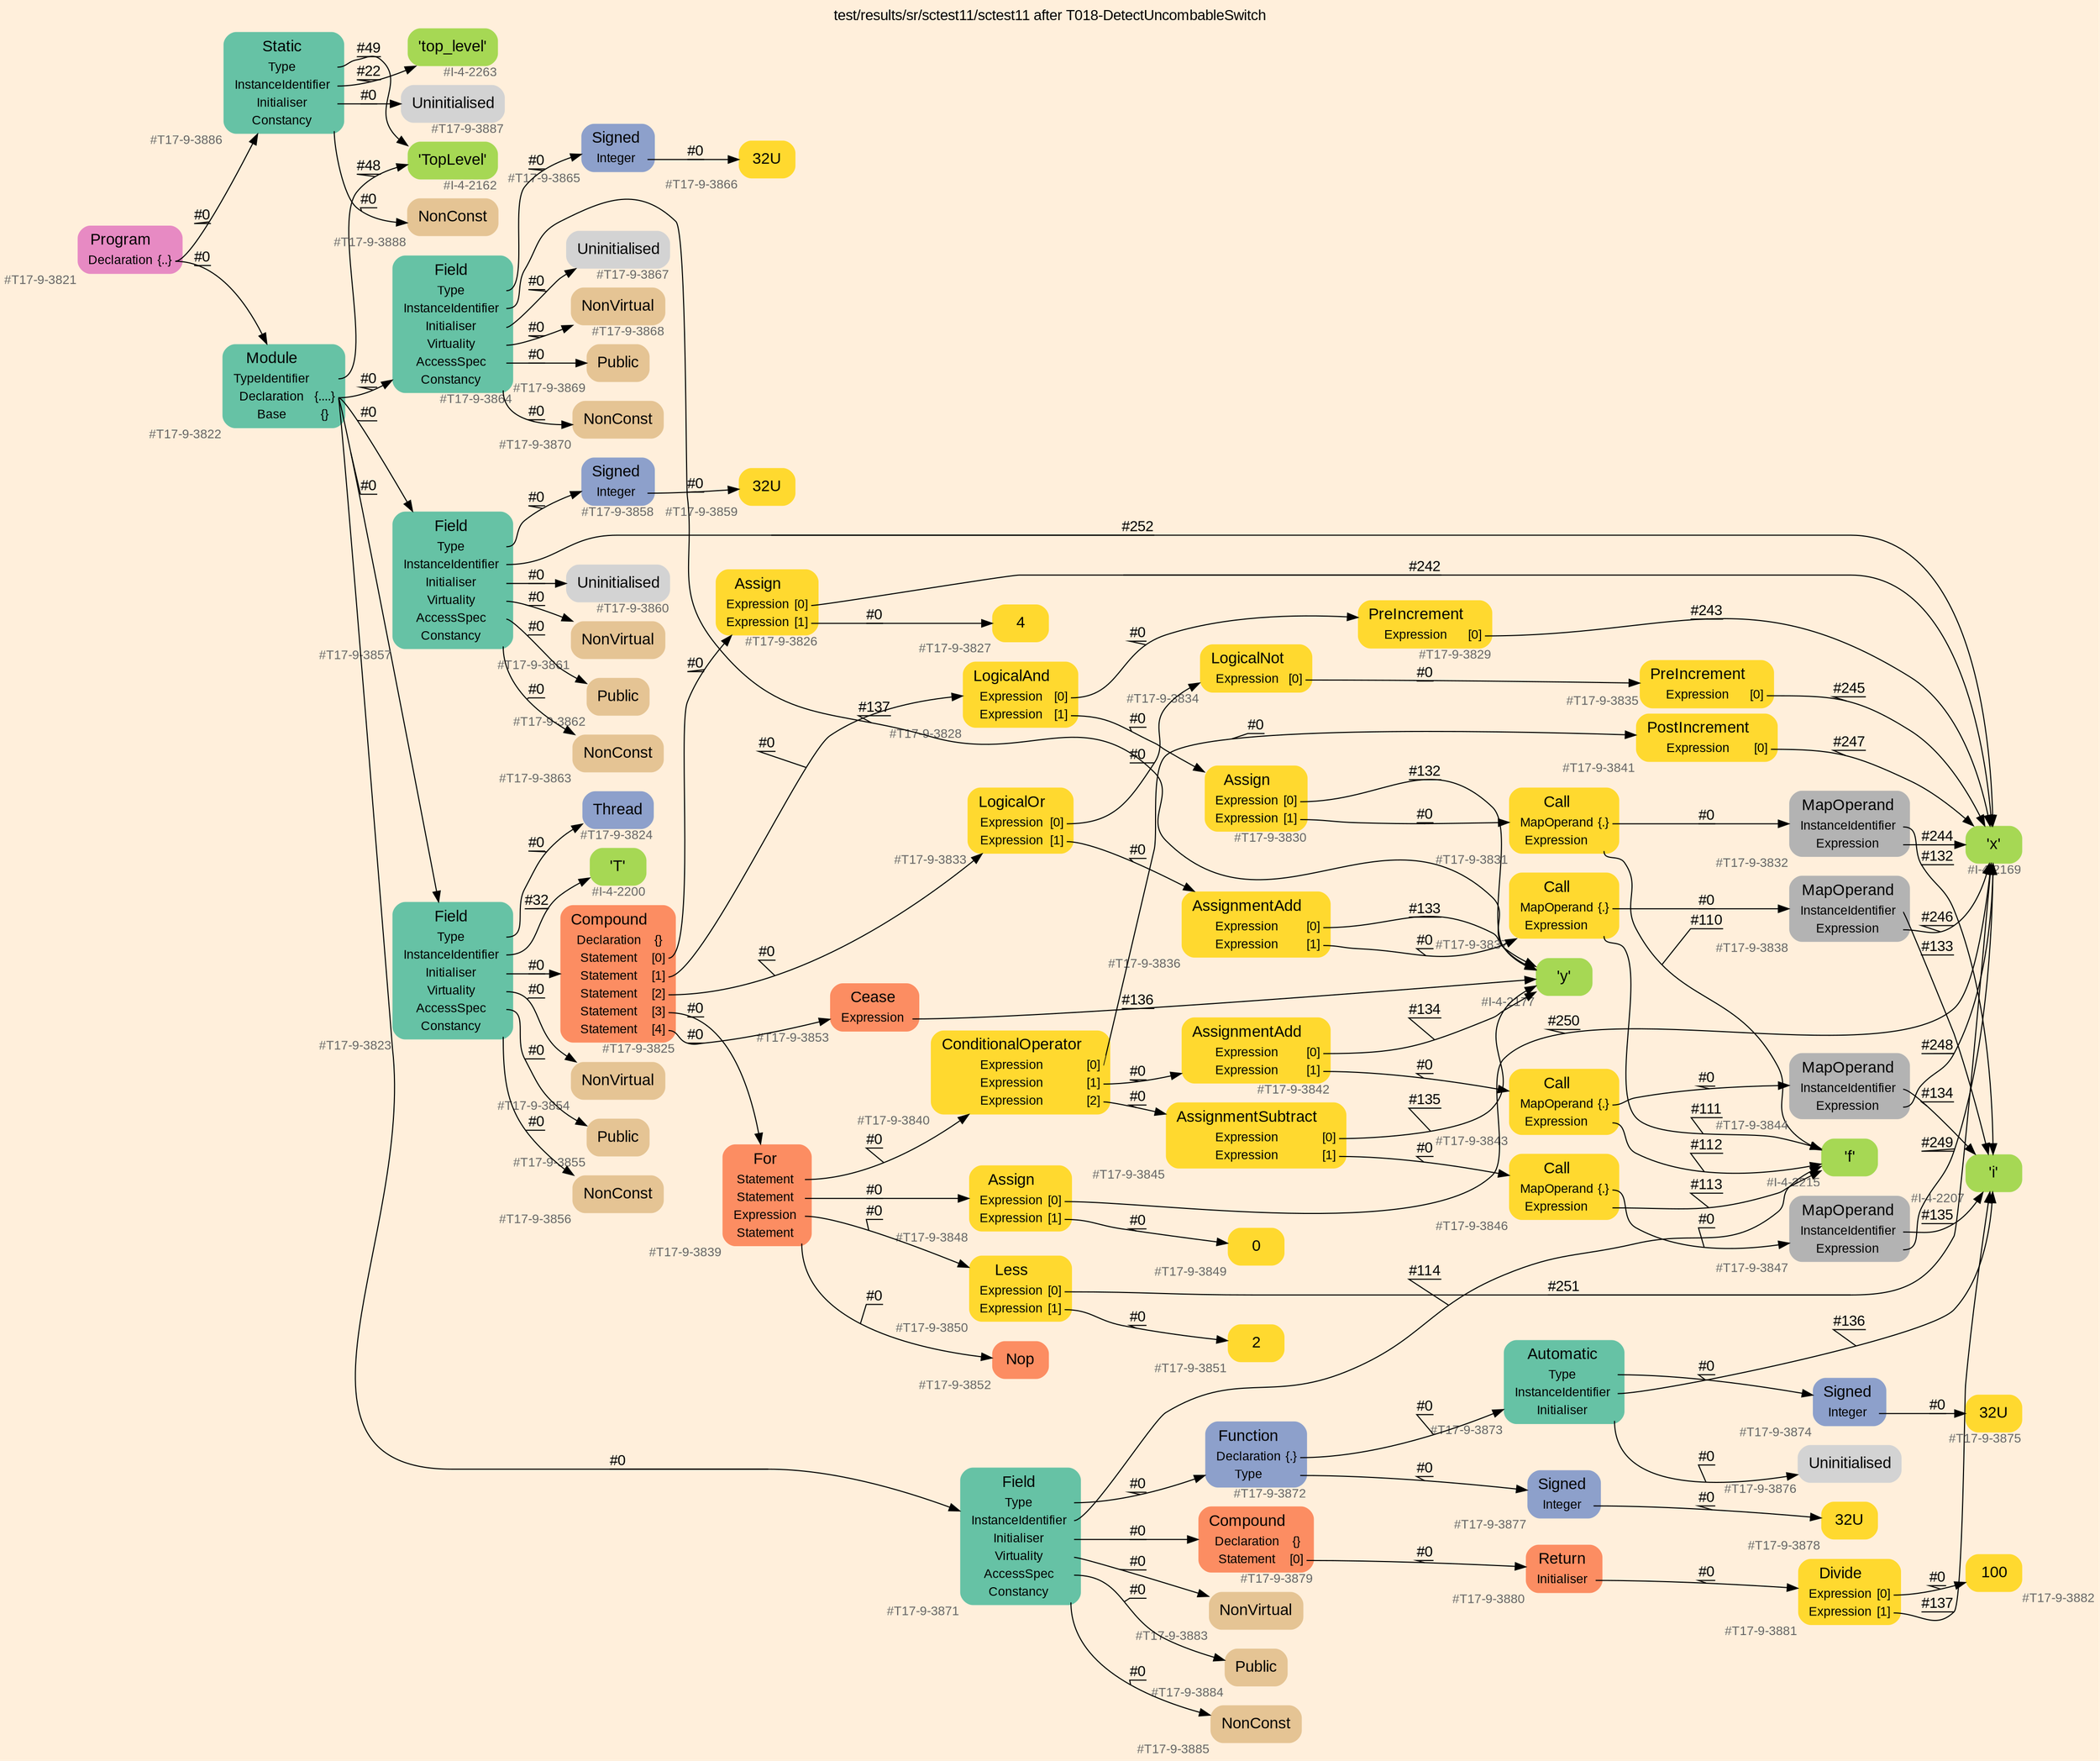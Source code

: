 digraph "test/results/sr/sctest11/sctest11 after T018-DetectUncombableSwitch" {
label = "test/results/sr/sctest11/sctest11 after T018-DetectUncombableSwitch"
labelloc = t
graph [
    rankdir = "LR"
    ranksep = 0.3
    bgcolor = antiquewhite1
    color = black
    fontcolor = black
    fontname = "Arial"
];
node [
    fontname = "Arial"
];
edge [
    fontname = "Arial"
];

// -------------------- node figure --------------------
// -------- block #T17-9-3821 ----------
"#T17-9-3821" [
    fillcolor = "/set28/4"
    xlabel = "#T17-9-3821"
    fontsize = "12"
    fontcolor = grey40
    shape = "plaintext"
    label = <<TABLE BORDER="0" CELLBORDER="0" CELLSPACING="0">
     <TR><TD><FONT COLOR="black" POINT-SIZE="15">Program</FONT></TD></TR>
     <TR><TD><FONT COLOR="black" POINT-SIZE="12">Declaration</FONT></TD><TD PORT="port0"><FONT COLOR="black" POINT-SIZE="12">{..}</FONT></TD></TR>
    </TABLE>>
    style = "rounded,filled"
];

// -------- block #T17-9-3822 ----------
"#T17-9-3822" [
    fillcolor = "/set28/1"
    xlabel = "#T17-9-3822"
    fontsize = "12"
    fontcolor = grey40
    shape = "plaintext"
    label = <<TABLE BORDER="0" CELLBORDER="0" CELLSPACING="0">
     <TR><TD><FONT COLOR="black" POINT-SIZE="15">Module</FONT></TD></TR>
     <TR><TD><FONT COLOR="black" POINT-SIZE="12">TypeIdentifier</FONT></TD><TD PORT="port0"></TD></TR>
     <TR><TD><FONT COLOR="black" POINT-SIZE="12">Declaration</FONT></TD><TD PORT="port1"><FONT COLOR="black" POINT-SIZE="12">{....}</FONT></TD></TR>
     <TR><TD><FONT COLOR="black" POINT-SIZE="12">Base</FONT></TD><TD PORT="port2"><FONT COLOR="black" POINT-SIZE="12">{}</FONT></TD></TR>
    </TABLE>>
    style = "rounded,filled"
];

// -------- block #I-4-2162 ----------
"#I-4-2162" [
    fillcolor = "/set28/5"
    xlabel = "#I-4-2162"
    fontsize = "12"
    fontcolor = grey40
    shape = "plaintext"
    label = <<TABLE BORDER="0" CELLBORDER="0" CELLSPACING="0">
     <TR><TD><FONT COLOR="black" POINT-SIZE="15">'TopLevel'</FONT></TD></TR>
    </TABLE>>
    style = "rounded,filled"
];

// -------- block #T17-9-3823 ----------
"#T17-9-3823" [
    fillcolor = "/set28/1"
    xlabel = "#T17-9-3823"
    fontsize = "12"
    fontcolor = grey40
    shape = "plaintext"
    label = <<TABLE BORDER="0" CELLBORDER="0" CELLSPACING="0">
     <TR><TD><FONT COLOR="black" POINT-SIZE="15">Field</FONT></TD></TR>
     <TR><TD><FONT COLOR="black" POINT-SIZE="12">Type</FONT></TD><TD PORT="port0"></TD></TR>
     <TR><TD><FONT COLOR="black" POINT-SIZE="12">InstanceIdentifier</FONT></TD><TD PORT="port1"></TD></TR>
     <TR><TD><FONT COLOR="black" POINT-SIZE="12">Initialiser</FONT></TD><TD PORT="port2"></TD></TR>
     <TR><TD><FONT COLOR="black" POINT-SIZE="12">Virtuality</FONT></TD><TD PORT="port3"></TD></TR>
     <TR><TD><FONT COLOR="black" POINT-SIZE="12">AccessSpec</FONT></TD><TD PORT="port4"></TD></TR>
     <TR><TD><FONT COLOR="black" POINT-SIZE="12">Constancy</FONT></TD><TD PORT="port5"></TD></TR>
    </TABLE>>
    style = "rounded,filled"
];

// -------- block #T17-9-3824 ----------
"#T17-9-3824" [
    fillcolor = "/set28/3"
    xlabel = "#T17-9-3824"
    fontsize = "12"
    fontcolor = grey40
    shape = "plaintext"
    label = <<TABLE BORDER="0" CELLBORDER="0" CELLSPACING="0">
     <TR><TD><FONT COLOR="black" POINT-SIZE="15">Thread</FONT></TD></TR>
    </TABLE>>
    style = "rounded,filled"
];

// -------- block #I-4-2200 ----------
"#I-4-2200" [
    fillcolor = "/set28/5"
    xlabel = "#I-4-2200"
    fontsize = "12"
    fontcolor = grey40
    shape = "plaintext"
    label = <<TABLE BORDER="0" CELLBORDER="0" CELLSPACING="0">
     <TR><TD><FONT COLOR="black" POINT-SIZE="15">'T'</FONT></TD></TR>
    </TABLE>>
    style = "rounded,filled"
];

// -------- block #T17-9-3825 ----------
"#T17-9-3825" [
    fillcolor = "/set28/2"
    xlabel = "#T17-9-3825"
    fontsize = "12"
    fontcolor = grey40
    shape = "plaintext"
    label = <<TABLE BORDER="0" CELLBORDER="0" CELLSPACING="0">
     <TR><TD><FONT COLOR="black" POINT-SIZE="15">Compound</FONT></TD></TR>
     <TR><TD><FONT COLOR="black" POINT-SIZE="12">Declaration</FONT></TD><TD PORT="port0"><FONT COLOR="black" POINT-SIZE="12">{}</FONT></TD></TR>
     <TR><TD><FONT COLOR="black" POINT-SIZE="12">Statement</FONT></TD><TD PORT="port1"><FONT COLOR="black" POINT-SIZE="12">[0]</FONT></TD></TR>
     <TR><TD><FONT COLOR="black" POINT-SIZE="12">Statement</FONT></TD><TD PORT="port2"><FONT COLOR="black" POINT-SIZE="12">[1]</FONT></TD></TR>
     <TR><TD><FONT COLOR="black" POINT-SIZE="12">Statement</FONT></TD><TD PORT="port3"><FONT COLOR="black" POINT-SIZE="12">[2]</FONT></TD></TR>
     <TR><TD><FONT COLOR="black" POINT-SIZE="12">Statement</FONT></TD><TD PORT="port4"><FONT COLOR="black" POINT-SIZE="12">[3]</FONT></TD></TR>
     <TR><TD><FONT COLOR="black" POINT-SIZE="12">Statement</FONT></TD><TD PORT="port5"><FONT COLOR="black" POINT-SIZE="12">[4]</FONT></TD></TR>
    </TABLE>>
    style = "rounded,filled"
];

// -------- block #T17-9-3826 ----------
"#T17-9-3826" [
    fillcolor = "/set28/6"
    xlabel = "#T17-9-3826"
    fontsize = "12"
    fontcolor = grey40
    shape = "plaintext"
    label = <<TABLE BORDER="0" CELLBORDER="0" CELLSPACING="0">
     <TR><TD><FONT COLOR="black" POINT-SIZE="15">Assign</FONT></TD></TR>
     <TR><TD><FONT COLOR="black" POINT-SIZE="12">Expression</FONT></TD><TD PORT="port0"><FONT COLOR="black" POINT-SIZE="12">[0]</FONT></TD></TR>
     <TR><TD><FONT COLOR="black" POINT-SIZE="12">Expression</FONT></TD><TD PORT="port1"><FONT COLOR="black" POINT-SIZE="12">[1]</FONT></TD></TR>
    </TABLE>>
    style = "rounded,filled"
];

// -------- block #I-4-2169 ----------
"#I-4-2169" [
    fillcolor = "/set28/5"
    xlabel = "#I-4-2169"
    fontsize = "12"
    fontcolor = grey40
    shape = "plaintext"
    label = <<TABLE BORDER="0" CELLBORDER="0" CELLSPACING="0">
     <TR><TD><FONT COLOR="black" POINT-SIZE="15">'x'</FONT></TD></TR>
    </TABLE>>
    style = "rounded,filled"
];

// -------- block #T17-9-3827 ----------
"#T17-9-3827" [
    fillcolor = "/set28/6"
    xlabel = "#T17-9-3827"
    fontsize = "12"
    fontcolor = grey40
    shape = "plaintext"
    label = <<TABLE BORDER="0" CELLBORDER="0" CELLSPACING="0">
     <TR><TD><FONT COLOR="black" POINT-SIZE="15">4</FONT></TD></TR>
    </TABLE>>
    style = "rounded,filled"
];

// -------- block #T17-9-3828 ----------
"#T17-9-3828" [
    fillcolor = "/set28/6"
    xlabel = "#T17-9-3828"
    fontsize = "12"
    fontcolor = grey40
    shape = "plaintext"
    label = <<TABLE BORDER="0" CELLBORDER="0" CELLSPACING="0">
     <TR><TD><FONT COLOR="black" POINT-SIZE="15">LogicalAnd</FONT></TD></TR>
     <TR><TD><FONT COLOR="black" POINT-SIZE="12">Expression</FONT></TD><TD PORT="port0"><FONT COLOR="black" POINT-SIZE="12">[0]</FONT></TD></TR>
     <TR><TD><FONT COLOR="black" POINT-SIZE="12">Expression</FONT></TD><TD PORT="port1"><FONT COLOR="black" POINT-SIZE="12">[1]</FONT></TD></TR>
    </TABLE>>
    style = "rounded,filled"
];

// -------- block #T17-9-3829 ----------
"#T17-9-3829" [
    fillcolor = "/set28/6"
    xlabel = "#T17-9-3829"
    fontsize = "12"
    fontcolor = grey40
    shape = "plaintext"
    label = <<TABLE BORDER="0" CELLBORDER="0" CELLSPACING="0">
     <TR><TD><FONT COLOR="black" POINT-SIZE="15">PreIncrement</FONT></TD></TR>
     <TR><TD><FONT COLOR="black" POINT-SIZE="12">Expression</FONT></TD><TD PORT="port0"><FONT COLOR="black" POINT-SIZE="12">[0]</FONT></TD></TR>
    </TABLE>>
    style = "rounded,filled"
];

// -------- block #T17-9-3830 ----------
"#T17-9-3830" [
    fillcolor = "/set28/6"
    xlabel = "#T17-9-3830"
    fontsize = "12"
    fontcolor = grey40
    shape = "plaintext"
    label = <<TABLE BORDER="0" CELLBORDER="0" CELLSPACING="0">
     <TR><TD><FONT COLOR="black" POINT-SIZE="15">Assign</FONT></TD></TR>
     <TR><TD><FONT COLOR="black" POINT-SIZE="12">Expression</FONT></TD><TD PORT="port0"><FONT COLOR="black" POINT-SIZE="12">[0]</FONT></TD></TR>
     <TR><TD><FONT COLOR="black" POINT-SIZE="12">Expression</FONT></TD><TD PORT="port1"><FONT COLOR="black" POINT-SIZE="12">[1]</FONT></TD></TR>
    </TABLE>>
    style = "rounded,filled"
];

// -------- block #I-4-2177 ----------
"#I-4-2177" [
    fillcolor = "/set28/5"
    xlabel = "#I-4-2177"
    fontsize = "12"
    fontcolor = grey40
    shape = "plaintext"
    label = <<TABLE BORDER="0" CELLBORDER="0" CELLSPACING="0">
     <TR><TD><FONT COLOR="black" POINT-SIZE="15">'y'</FONT></TD></TR>
    </TABLE>>
    style = "rounded,filled"
];

// -------- block #T17-9-3831 ----------
"#T17-9-3831" [
    fillcolor = "/set28/6"
    xlabel = "#T17-9-3831"
    fontsize = "12"
    fontcolor = grey40
    shape = "plaintext"
    label = <<TABLE BORDER="0" CELLBORDER="0" CELLSPACING="0">
     <TR><TD><FONT COLOR="black" POINT-SIZE="15">Call</FONT></TD></TR>
     <TR><TD><FONT COLOR="black" POINT-SIZE="12">MapOperand</FONT></TD><TD PORT="port0"><FONT COLOR="black" POINT-SIZE="12">{.}</FONT></TD></TR>
     <TR><TD><FONT COLOR="black" POINT-SIZE="12">Expression</FONT></TD><TD PORT="port1"></TD></TR>
    </TABLE>>
    style = "rounded,filled"
];

// -------- block #T17-9-3832 ----------
"#T17-9-3832" [
    fillcolor = "/set28/8"
    xlabel = "#T17-9-3832"
    fontsize = "12"
    fontcolor = grey40
    shape = "plaintext"
    label = <<TABLE BORDER="0" CELLBORDER="0" CELLSPACING="0">
     <TR><TD><FONT COLOR="black" POINT-SIZE="15">MapOperand</FONT></TD></TR>
     <TR><TD><FONT COLOR="black" POINT-SIZE="12">InstanceIdentifier</FONT></TD><TD PORT="port0"></TD></TR>
     <TR><TD><FONT COLOR="black" POINT-SIZE="12">Expression</FONT></TD><TD PORT="port1"></TD></TR>
    </TABLE>>
    style = "rounded,filled"
];

// -------- block #I-4-2207 ----------
"#I-4-2207" [
    fillcolor = "/set28/5"
    xlabel = "#I-4-2207"
    fontsize = "12"
    fontcolor = grey40
    shape = "plaintext"
    label = <<TABLE BORDER="0" CELLBORDER="0" CELLSPACING="0">
     <TR><TD><FONT COLOR="black" POINT-SIZE="15">'i'</FONT></TD></TR>
    </TABLE>>
    style = "rounded,filled"
];

// -------- block #I-4-2215 ----------
"#I-4-2215" [
    fillcolor = "/set28/5"
    xlabel = "#I-4-2215"
    fontsize = "12"
    fontcolor = grey40
    shape = "plaintext"
    label = <<TABLE BORDER="0" CELLBORDER="0" CELLSPACING="0">
     <TR><TD><FONT COLOR="black" POINT-SIZE="15">'f'</FONT></TD></TR>
    </TABLE>>
    style = "rounded,filled"
];

// -------- block #T17-9-3833 ----------
"#T17-9-3833" [
    fillcolor = "/set28/6"
    xlabel = "#T17-9-3833"
    fontsize = "12"
    fontcolor = grey40
    shape = "plaintext"
    label = <<TABLE BORDER="0" CELLBORDER="0" CELLSPACING="0">
     <TR><TD><FONT COLOR="black" POINT-SIZE="15">LogicalOr</FONT></TD></TR>
     <TR><TD><FONT COLOR="black" POINT-SIZE="12">Expression</FONT></TD><TD PORT="port0"><FONT COLOR="black" POINT-SIZE="12">[0]</FONT></TD></TR>
     <TR><TD><FONT COLOR="black" POINT-SIZE="12">Expression</FONT></TD><TD PORT="port1"><FONT COLOR="black" POINT-SIZE="12">[1]</FONT></TD></TR>
    </TABLE>>
    style = "rounded,filled"
];

// -------- block #T17-9-3834 ----------
"#T17-9-3834" [
    fillcolor = "/set28/6"
    xlabel = "#T17-9-3834"
    fontsize = "12"
    fontcolor = grey40
    shape = "plaintext"
    label = <<TABLE BORDER="0" CELLBORDER="0" CELLSPACING="0">
     <TR><TD><FONT COLOR="black" POINT-SIZE="15">LogicalNot</FONT></TD></TR>
     <TR><TD><FONT COLOR="black" POINT-SIZE="12">Expression</FONT></TD><TD PORT="port0"><FONT COLOR="black" POINT-SIZE="12">[0]</FONT></TD></TR>
    </TABLE>>
    style = "rounded,filled"
];

// -------- block #T17-9-3835 ----------
"#T17-9-3835" [
    fillcolor = "/set28/6"
    xlabel = "#T17-9-3835"
    fontsize = "12"
    fontcolor = grey40
    shape = "plaintext"
    label = <<TABLE BORDER="0" CELLBORDER="0" CELLSPACING="0">
     <TR><TD><FONT COLOR="black" POINT-SIZE="15">PreIncrement</FONT></TD></TR>
     <TR><TD><FONT COLOR="black" POINT-SIZE="12">Expression</FONT></TD><TD PORT="port0"><FONT COLOR="black" POINT-SIZE="12">[0]</FONT></TD></TR>
    </TABLE>>
    style = "rounded,filled"
];

// -------- block #T17-9-3836 ----------
"#T17-9-3836" [
    fillcolor = "/set28/6"
    xlabel = "#T17-9-3836"
    fontsize = "12"
    fontcolor = grey40
    shape = "plaintext"
    label = <<TABLE BORDER="0" CELLBORDER="0" CELLSPACING="0">
     <TR><TD><FONT COLOR="black" POINT-SIZE="15">AssignmentAdd</FONT></TD></TR>
     <TR><TD><FONT COLOR="black" POINT-SIZE="12">Expression</FONT></TD><TD PORT="port0"><FONT COLOR="black" POINT-SIZE="12">[0]</FONT></TD></TR>
     <TR><TD><FONT COLOR="black" POINT-SIZE="12">Expression</FONT></TD><TD PORT="port1"><FONT COLOR="black" POINT-SIZE="12">[1]</FONT></TD></TR>
    </TABLE>>
    style = "rounded,filled"
];

// -------- block #T17-9-3837 ----------
"#T17-9-3837" [
    fillcolor = "/set28/6"
    xlabel = "#T17-9-3837"
    fontsize = "12"
    fontcolor = grey40
    shape = "plaintext"
    label = <<TABLE BORDER="0" CELLBORDER="0" CELLSPACING="0">
     <TR><TD><FONT COLOR="black" POINT-SIZE="15">Call</FONT></TD></TR>
     <TR><TD><FONT COLOR="black" POINT-SIZE="12">MapOperand</FONT></TD><TD PORT="port0"><FONT COLOR="black" POINT-SIZE="12">{.}</FONT></TD></TR>
     <TR><TD><FONT COLOR="black" POINT-SIZE="12">Expression</FONT></TD><TD PORT="port1"></TD></TR>
    </TABLE>>
    style = "rounded,filled"
];

// -------- block #T17-9-3838 ----------
"#T17-9-3838" [
    fillcolor = "/set28/8"
    xlabel = "#T17-9-3838"
    fontsize = "12"
    fontcolor = grey40
    shape = "plaintext"
    label = <<TABLE BORDER="0" CELLBORDER="0" CELLSPACING="0">
     <TR><TD><FONT COLOR="black" POINT-SIZE="15">MapOperand</FONT></TD></TR>
     <TR><TD><FONT COLOR="black" POINT-SIZE="12">InstanceIdentifier</FONT></TD><TD PORT="port0"></TD></TR>
     <TR><TD><FONT COLOR="black" POINT-SIZE="12">Expression</FONT></TD><TD PORT="port1"></TD></TR>
    </TABLE>>
    style = "rounded,filled"
];

// -------- block #T17-9-3839 ----------
"#T17-9-3839" [
    fillcolor = "/set28/2"
    xlabel = "#T17-9-3839"
    fontsize = "12"
    fontcolor = grey40
    shape = "plaintext"
    label = <<TABLE BORDER="0" CELLBORDER="0" CELLSPACING="0">
     <TR><TD><FONT COLOR="black" POINT-SIZE="15">For</FONT></TD></TR>
     <TR><TD><FONT COLOR="black" POINT-SIZE="12">Statement</FONT></TD><TD PORT="port0"></TD></TR>
     <TR><TD><FONT COLOR="black" POINT-SIZE="12">Statement</FONT></TD><TD PORT="port1"></TD></TR>
     <TR><TD><FONT COLOR="black" POINT-SIZE="12">Expression</FONT></TD><TD PORT="port2"></TD></TR>
     <TR><TD><FONT COLOR="black" POINT-SIZE="12">Statement</FONT></TD><TD PORT="port3"></TD></TR>
    </TABLE>>
    style = "rounded,filled"
];

// -------- block #T17-9-3840 ----------
"#T17-9-3840" [
    fillcolor = "/set28/6"
    xlabel = "#T17-9-3840"
    fontsize = "12"
    fontcolor = grey40
    shape = "plaintext"
    label = <<TABLE BORDER="0" CELLBORDER="0" CELLSPACING="0">
     <TR><TD><FONT COLOR="black" POINT-SIZE="15">ConditionalOperator</FONT></TD></TR>
     <TR><TD><FONT COLOR="black" POINT-SIZE="12">Expression</FONT></TD><TD PORT="port0"><FONT COLOR="black" POINT-SIZE="12">[0]</FONT></TD></TR>
     <TR><TD><FONT COLOR="black" POINT-SIZE="12">Expression</FONT></TD><TD PORT="port1"><FONT COLOR="black" POINT-SIZE="12">[1]</FONT></TD></TR>
     <TR><TD><FONT COLOR="black" POINT-SIZE="12">Expression</FONT></TD><TD PORT="port2"><FONT COLOR="black" POINT-SIZE="12">[2]</FONT></TD></TR>
    </TABLE>>
    style = "rounded,filled"
];

// -------- block #T17-9-3841 ----------
"#T17-9-3841" [
    fillcolor = "/set28/6"
    xlabel = "#T17-9-3841"
    fontsize = "12"
    fontcolor = grey40
    shape = "plaintext"
    label = <<TABLE BORDER="0" CELLBORDER="0" CELLSPACING="0">
     <TR><TD><FONT COLOR="black" POINT-SIZE="15">PostIncrement</FONT></TD></TR>
     <TR><TD><FONT COLOR="black" POINT-SIZE="12">Expression</FONT></TD><TD PORT="port0"><FONT COLOR="black" POINT-SIZE="12">[0]</FONT></TD></TR>
    </TABLE>>
    style = "rounded,filled"
];

// -------- block #T17-9-3842 ----------
"#T17-9-3842" [
    fillcolor = "/set28/6"
    xlabel = "#T17-9-3842"
    fontsize = "12"
    fontcolor = grey40
    shape = "plaintext"
    label = <<TABLE BORDER="0" CELLBORDER="0" CELLSPACING="0">
     <TR><TD><FONT COLOR="black" POINT-SIZE="15">AssignmentAdd</FONT></TD></TR>
     <TR><TD><FONT COLOR="black" POINT-SIZE="12">Expression</FONT></TD><TD PORT="port0"><FONT COLOR="black" POINT-SIZE="12">[0]</FONT></TD></TR>
     <TR><TD><FONT COLOR="black" POINT-SIZE="12">Expression</FONT></TD><TD PORT="port1"><FONT COLOR="black" POINT-SIZE="12">[1]</FONT></TD></TR>
    </TABLE>>
    style = "rounded,filled"
];

// -------- block #T17-9-3843 ----------
"#T17-9-3843" [
    fillcolor = "/set28/6"
    xlabel = "#T17-9-3843"
    fontsize = "12"
    fontcolor = grey40
    shape = "plaintext"
    label = <<TABLE BORDER="0" CELLBORDER="0" CELLSPACING="0">
     <TR><TD><FONT COLOR="black" POINT-SIZE="15">Call</FONT></TD></TR>
     <TR><TD><FONT COLOR="black" POINT-SIZE="12">MapOperand</FONT></TD><TD PORT="port0"><FONT COLOR="black" POINT-SIZE="12">{.}</FONT></TD></TR>
     <TR><TD><FONT COLOR="black" POINT-SIZE="12">Expression</FONT></TD><TD PORT="port1"></TD></TR>
    </TABLE>>
    style = "rounded,filled"
];

// -------- block #T17-9-3844 ----------
"#T17-9-3844" [
    fillcolor = "/set28/8"
    xlabel = "#T17-9-3844"
    fontsize = "12"
    fontcolor = grey40
    shape = "plaintext"
    label = <<TABLE BORDER="0" CELLBORDER="0" CELLSPACING="0">
     <TR><TD><FONT COLOR="black" POINT-SIZE="15">MapOperand</FONT></TD></TR>
     <TR><TD><FONT COLOR="black" POINT-SIZE="12">InstanceIdentifier</FONT></TD><TD PORT="port0"></TD></TR>
     <TR><TD><FONT COLOR="black" POINT-SIZE="12">Expression</FONT></TD><TD PORT="port1"></TD></TR>
    </TABLE>>
    style = "rounded,filled"
];

// -------- block #T17-9-3845 ----------
"#T17-9-3845" [
    fillcolor = "/set28/6"
    xlabel = "#T17-9-3845"
    fontsize = "12"
    fontcolor = grey40
    shape = "plaintext"
    label = <<TABLE BORDER="0" CELLBORDER="0" CELLSPACING="0">
     <TR><TD><FONT COLOR="black" POINT-SIZE="15">AssignmentSubtract</FONT></TD></TR>
     <TR><TD><FONT COLOR="black" POINT-SIZE="12">Expression</FONT></TD><TD PORT="port0"><FONT COLOR="black" POINT-SIZE="12">[0]</FONT></TD></TR>
     <TR><TD><FONT COLOR="black" POINT-SIZE="12">Expression</FONT></TD><TD PORT="port1"><FONT COLOR="black" POINT-SIZE="12">[1]</FONT></TD></TR>
    </TABLE>>
    style = "rounded,filled"
];

// -------- block #T17-9-3846 ----------
"#T17-9-3846" [
    fillcolor = "/set28/6"
    xlabel = "#T17-9-3846"
    fontsize = "12"
    fontcolor = grey40
    shape = "plaintext"
    label = <<TABLE BORDER="0" CELLBORDER="0" CELLSPACING="0">
     <TR><TD><FONT COLOR="black" POINT-SIZE="15">Call</FONT></TD></TR>
     <TR><TD><FONT COLOR="black" POINT-SIZE="12">MapOperand</FONT></TD><TD PORT="port0"><FONT COLOR="black" POINT-SIZE="12">{.}</FONT></TD></TR>
     <TR><TD><FONT COLOR="black" POINT-SIZE="12">Expression</FONT></TD><TD PORT="port1"></TD></TR>
    </TABLE>>
    style = "rounded,filled"
];

// -------- block #T17-9-3847 ----------
"#T17-9-3847" [
    fillcolor = "/set28/8"
    xlabel = "#T17-9-3847"
    fontsize = "12"
    fontcolor = grey40
    shape = "plaintext"
    label = <<TABLE BORDER="0" CELLBORDER="0" CELLSPACING="0">
     <TR><TD><FONT COLOR="black" POINT-SIZE="15">MapOperand</FONT></TD></TR>
     <TR><TD><FONT COLOR="black" POINT-SIZE="12">InstanceIdentifier</FONT></TD><TD PORT="port0"></TD></TR>
     <TR><TD><FONT COLOR="black" POINT-SIZE="12">Expression</FONT></TD><TD PORT="port1"></TD></TR>
    </TABLE>>
    style = "rounded,filled"
];

// -------- block #T17-9-3848 ----------
"#T17-9-3848" [
    fillcolor = "/set28/6"
    xlabel = "#T17-9-3848"
    fontsize = "12"
    fontcolor = grey40
    shape = "plaintext"
    label = <<TABLE BORDER="0" CELLBORDER="0" CELLSPACING="0">
     <TR><TD><FONT COLOR="black" POINT-SIZE="15">Assign</FONT></TD></TR>
     <TR><TD><FONT COLOR="black" POINT-SIZE="12">Expression</FONT></TD><TD PORT="port0"><FONT COLOR="black" POINT-SIZE="12">[0]</FONT></TD></TR>
     <TR><TD><FONT COLOR="black" POINT-SIZE="12">Expression</FONT></TD><TD PORT="port1"><FONT COLOR="black" POINT-SIZE="12">[1]</FONT></TD></TR>
    </TABLE>>
    style = "rounded,filled"
];

// -------- block #T17-9-3849 ----------
"#T17-9-3849" [
    fillcolor = "/set28/6"
    xlabel = "#T17-9-3849"
    fontsize = "12"
    fontcolor = grey40
    shape = "plaintext"
    label = <<TABLE BORDER="0" CELLBORDER="0" CELLSPACING="0">
     <TR><TD><FONT COLOR="black" POINT-SIZE="15">0</FONT></TD></TR>
    </TABLE>>
    style = "rounded,filled"
];

// -------- block #T17-9-3850 ----------
"#T17-9-3850" [
    fillcolor = "/set28/6"
    xlabel = "#T17-9-3850"
    fontsize = "12"
    fontcolor = grey40
    shape = "plaintext"
    label = <<TABLE BORDER="0" CELLBORDER="0" CELLSPACING="0">
     <TR><TD><FONT COLOR="black" POINT-SIZE="15">Less</FONT></TD></TR>
     <TR><TD><FONT COLOR="black" POINT-SIZE="12">Expression</FONT></TD><TD PORT="port0"><FONT COLOR="black" POINT-SIZE="12">[0]</FONT></TD></TR>
     <TR><TD><FONT COLOR="black" POINT-SIZE="12">Expression</FONT></TD><TD PORT="port1"><FONT COLOR="black" POINT-SIZE="12">[1]</FONT></TD></TR>
    </TABLE>>
    style = "rounded,filled"
];

// -------- block #T17-9-3851 ----------
"#T17-9-3851" [
    fillcolor = "/set28/6"
    xlabel = "#T17-9-3851"
    fontsize = "12"
    fontcolor = grey40
    shape = "plaintext"
    label = <<TABLE BORDER="0" CELLBORDER="0" CELLSPACING="0">
     <TR><TD><FONT COLOR="black" POINT-SIZE="15">2</FONT></TD></TR>
    </TABLE>>
    style = "rounded,filled"
];

// -------- block #T17-9-3852 ----------
"#T17-9-3852" [
    fillcolor = "/set28/2"
    xlabel = "#T17-9-3852"
    fontsize = "12"
    fontcolor = grey40
    shape = "plaintext"
    label = <<TABLE BORDER="0" CELLBORDER="0" CELLSPACING="0">
     <TR><TD><FONT COLOR="black" POINT-SIZE="15">Nop</FONT></TD></TR>
    </TABLE>>
    style = "rounded,filled"
];

// -------- block #T17-9-3853 ----------
"#T17-9-3853" [
    fillcolor = "/set28/2"
    xlabel = "#T17-9-3853"
    fontsize = "12"
    fontcolor = grey40
    shape = "plaintext"
    label = <<TABLE BORDER="0" CELLBORDER="0" CELLSPACING="0">
     <TR><TD><FONT COLOR="black" POINT-SIZE="15">Cease</FONT></TD></TR>
     <TR><TD><FONT COLOR="black" POINT-SIZE="12">Expression</FONT></TD><TD PORT="port0"></TD></TR>
    </TABLE>>
    style = "rounded,filled"
];

// -------- block #T17-9-3854 ----------
"#T17-9-3854" [
    fillcolor = "/set28/7"
    xlabel = "#T17-9-3854"
    fontsize = "12"
    fontcolor = grey40
    shape = "plaintext"
    label = <<TABLE BORDER="0" CELLBORDER="0" CELLSPACING="0">
     <TR><TD><FONT COLOR="black" POINT-SIZE="15">NonVirtual</FONT></TD></TR>
    </TABLE>>
    style = "rounded,filled"
];

// -------- block #T17-9-3855 ----------
"#T17-9-3855" [
    fillcolor = "/set28/7"
    xlabel = "#T17-9-3855"
    fontsize = "12"
    fontcolor = grey40
    shape = "plaintext"
    label = <<TABLE BORDER="0" CELLBORDER="0" CELLSPACING="0">
     <TR><TD><FONT COLOR="black" POINT-SIZE="15">Public</FONT></TD></TR>
    </TABLE>>
    style = "rounded,filled"
];

// -------- block #T17-9-3856 ----------
"#T17-9-3856" [
    fillcolor = "/set28/7"
    xlabel = "#T17-9-3856"
    fontsize = "12"
    fontcolor = grey40
    shape = "plaintext"
    label = <<TABLE BORDER="0" CELLBORDER="0" CELLSPACING="0">
     <TR><TD><FONT COLOR="black" POINT-SIZE="15">NonConst</FONT></TD></TR>
    </TABLE>>
    style = "rounded,filled"
];

// -------- block #T17-9-3857 ----------
"#T17-9-3857" [
    fillcolor = "/set28/1"
    xlabel = "#T17-9-3857"
    fontsize = "12"
    fontcolor = grey40
    shape = "plaintext"
    label = <<TABLE BORDER="0" CELLBORDER="0" CELLSPACING="0">
     <TR><TD><FONT COLOR="black" POINT-SIZE="15">Field</FONT></TD></TR>
     <TR><TD><FONT COLOR="black" POINT-SIZE="12">Type</FONT></TD><TD PORT="port0"></TD></TR>
     <TR><TD><FONT COLOR="black" POINT-SIZE="12">InstanceIdentifier</FONT></TD><TD PORT="port1"></TD></TR>
     <TR><TD><FONT COLOR="black" POINT-SIZE="12">Initialiser</FONT></TD><TD PORT="port2"></TD></TR>
     <TR><TD><FONT COLOR="black" POINT-SIZE="12">Virtuality</FONT></TD><TD PORT="port3"></TD></TR>
     <TR><TD><FONT COLOR="black" POINT-SIZE="12">AccessSpec</FONT></TD><TD PORT="port4"></TD></TR>
     <TR><TD><FONT COLOR="black" POINT-SIZE="12">Constancy</FONT></TD><TD PORT="port5"></TD></TR>
    </TABLE>>
    style = "rounded,filled"
];

// -------- block #T17-9-3858 ----------
"#T17-9-3858" [
    fillcolor = "/set28/3"
    xlabel = "#T17-9-3858"
    fontsize = "12"
    fontcolor = grey40
    shape = "plaintext"
    label = <<TABLE BORDER="0" CELLBORDER="0" CELLSPACING="0">
     <TR><TD><FONT COLOR="black" POINT-SIZE="15">Signed</FONT></TD></TR>
     <TR><TD><FONT COLOR="black" POINT-SIZE="12">Integer</FONT></TD><TD PORT="port0"></TD></TR>
    </TABLE>>
    style = "rounded,filled"
];

// -------- block #T17-9-3859 ----------
"#T17-9-3859" [
    fillcolor = "/set28/6"
    xlabel = "#T17-9-3859"
    fontsize = "12"
    fontcolor = grey40
    shape = "plaintext"
    label = <<TABLE BORDER="0" CELLBORDER="0" CELLSPACING="0">
     <TR><TD><FONT COLOR="black" POINT-SIZE="15">32U</FONT></TD></TR>
    </TABLE>>
    style = "rounded,filled"
];

// -------- block #T17-9-3860 ----------
"#T17-9-3860" [
    xlabel = "#T17-9-3860"
    fontsize = "12"
    fontcolor = grey40
    shape = "plaintext"
    label = <<TABLE BORDER="0" CELLBORDER="0" CELLSPACING="0">
     <TR><TD><FONT COLOR="black" POINT-SIZE="15">Uninitialised</FONT></TD></TR>
    </TABLE>>
    style = "rounded,filled"
];

// -------- block #T17-9-3861 ----------
"#T17-9-3861" [
    fillcolor = "/set28/7"
    xlabel = "#T17-9-3861"
    fontsize = "12"
    fontcolor = grey40
    shape = "plaintext"
    label = <<TABLE BORDER="0" CELLBORDER="0" CELLSPACING="0">
     <TR><TD><FONT COLOR="black" POINT-SIZE="15">NonVirtual</FONT></TD></TR>
    </TABLE>>
    style = "rounded,filled"
];

// -------- block #T17-9-3862 ----------
"#T17-9-3862" [
    fillcolor = "/set28/7"
    xlabel = "#T17-9-3862"
    fontsize = "12"
    fontcolor = grey40
    shape = "plaintext"
    label = <<TABLE BORDER="0" CELLBORDER="0" CELLSPACING="0">
     <TR><TD><FONT COLOR="black" POINT-SIZE="15">Public</FONT></TD></TR>
    </TABLE>>
    style = "rounded,filled"
];

// -------- block #T17-9-3863 ----------
"#T17-9-3863" [
    fillcolor = "/set28/7"
    xlabel = "#T17-9-3863"
    fontsize = "12"
    fontcolor = grey40
    shape = "plaintext"
    label = <<TABLE BORDER="0" CELLBORDER="0" CELLSPACING="0">
     <TR><TD><FONT COLOR="black" POINT-SIZE="15">NonConst</FONT></TD></TR>
    </TABLE>>
    style = "rounded,filled"
];

// -------- block #T17-9-3864 ----------
"#T17-9-3864" [
    fillcolor = "/set28/1"
    xlabel = "#T17-9-3864"
    fontsize = "12"
    fontcolor = grey40
    shape = "plaintext"
    label = <<TABLE BORDER="0" CELLBORDER="0" CELLSPACING="0">
     <TR><TD><FONT COLOR="black" POINT-SIZE="15">Field</FONT></TD></TR>
     <TR><TD><FONT COLOR="black" POINT-SIZE="12">Type</FONT></TD><TD PORT="port0"></TD></TR>
     <TR><TD><FONT COLOR="black" POINT-SIZE="12">InstanceIdentifier</FONT></TD><TD PORT="port1"></TD></TR>
     <TR><TD><FONT COLOR="black" POINT-SIZE="12">Initialiser</FONT></TD><TD PORT="port2"></TD></TR>
     <TR><TD><FONT COLOR="black" POINT-SIZE="12">Virtuality</FONT></TD><TD PORT="port3"></TD></TR>
     <TR><TD><FONT COLOR="black" POINT-SIZE="12">AccessSpec</FONT></TD><TD PORT="port4"></TD></TR>
     <TR><TD><FONT COLOR="black" POINT-SIZE="12">Constancy</FONT></TD><TD PORT="port5"></TD></TR>
    </TABLE>>
    style = "rounded,filled"
];

// -------- block #T17-9-3865 ----------
"#T17-9-3865" [
    fillcolor = "/set28/3"
    xlabel = "#T17-9-3865"
    fontsize = "12"
    fontcolor = grey40
    shape = "plaintext"
    label = <<TABLE BORDER="0" CELLBORDER="0" CELLSPACING="0">
     <TR><TD><FONT COLOR="black" POINT-SIZE="15">Signed</FONT></TD></TR>
     <TR><TD><FONT COLOR="black" POINT-SIZE="12">Integer</FONT></TD><TD PORT="port0"></TD></TR>
    </TABLE>>
    style = "rounded,filled"
];

// -------- block #T17-9-3866 ----------
"#T17-9-3866" [
    fillcolor = "/set28/6"
    xlabel = "#T17-9-3866"
    fontsize = "12"
    fontcolor = grey40
    shape = "plaintext"
    label = <<TABLE BORDER="0" CELLBORDER="0" CELLSPACING="0">
     <TR><TD><FONT COLOR="black" POINT-SIZE="15">32U</FONT></TD></TR>
    </TABLE>>
    style = "rounded,filled"
];

// -------- block #T17-9-3867 ----------
"#T17-9-3867" [
    xlabel = "#T17-9-3867"
    fontsize = "12"
    fontcolor = grey40
    shape = "plaintext"
    label = <<TABLE BORDER="0" CELLBORDER="0" CELLSPACING="0">
     <TR><TD><FONT COLOR="black" POINT-SIZE="15">Uninitialised</FONT></TD></TR>
    </TABLE>>
    style = "rounded,filled"
];

// -------- block #T17-9-3868 ----------
"#T17-9-3868" [
    fillcolor = "/set28/7"
    xlabel = "#T17-9-3868"
    fontsize = "12"
    fontcolor = grey40
    shape = "plaintext"
    label = <<TABLE BORDER="0" CELLBORDER="0" CELLSPACING="0">
     <TR><TD><FONT COLOR="black" POINT-SIZE="15">NonVirtual</FONT></TD></TR>
    </TABLE>>
    style = "rounded,filled"
];

// -------- block #T17-9-3869 ----------
"#T17-9-3869" [
    fillcolor = "/set28/7"
    xlabel = "#T17-9-3869"
    fontsize = "12"
    fontcolor = grey40
    shape = "plaintext"
    label = <<TABLE BORDER="0" CELLBORDER="0" CELLSPACING="0">
     <TR><TD><FONT COLOR="black" POINT-SIZE="15">Public</FONT></TD></TR>
    </TABLE>>
    style = "rounded,filled"
];

// -------- block #T17-9-3870 ----------
"#T17-9-3870" [
    fillcolor = "/set28/7"
    xlabel = "#T17-9-3870"
    fontsize = "12"
    fontcolor = grey40
    shape = "plaintext"
    label = <<TABLE BORDER="0" CELLBORDER="0" CELLSPACING="0">
     <TR><TD><FONT COLOR="black" POINT-SIZE="15">NonConst</FONT></TD></TR>
    </TABLE>>
    style = "rounded,filled"
];

// -------- block #T17-9-3871 ----------
"#T17-9-3871" [
    fillcolor = "/set28/1"
    xlabel = "#T17-9-3871"
    fontsize = "12"
    fontcolor = grey40
    shape = "plaintext"
    label = <<TABLE BORDER="0" CELLBORDER="0" CELLSPACING="0">
     <TR><TD><FONT COLOR="black" POINT-SIZE="15">Field</FONT></TD></TR>
     <TR><TD><FONT COLOR="black" POINT-SIZE="12">Type</FONT></TD><TD PORT="port0"></TD></TR>
     <TR><TD><FONT COLOR="black" POINT-SIZE="12">InstanceIdentifier</FONT></TD><TD PORT="port1"></TD></TR>
     <TR><TD><FONT COLOR="black" POINT-SIZE="12">Initialiser</FONT></TD><TD PORT="port2"></TD></TR>
     <TR><TD><FONT COLOR="black" POINT-SIZE="12">Virtuality</FONT></TD><TD PORT="port3"></TD></TR>
     <TR><TD><FONT COLOR="black" POINT-SIZE="12">AccessSpec</FONT></TD><TD PORT="port4"></TD></TR>
     <TR><TD><FONT COLOR="black" POINT-SIZE="12">Constancy</FONT></TD><TD PORT="port5"></TD></TR>
    </TABLE>>
    style = "rounded,filled"
];

// -------- block #T17-9-3872 ----------
"#T17-9-3872" [
    fillcolor = "/set28/3"
    xlabel = "#T17-9-3872"
    fontsize = "12"
    fontcolor = grey40
    shape = "plaintext"
    label = <<TABLE BORDER="0" CELLBORDER="0" CELLSPACING="0">
     <TR><TD><FONT COLOR="black" POINT-SIZE="15">Function</FONT></TD></TR>
     <TR><TD><FONT COLOR="black" POINT-SIZE="12">Declaration</FONT></TD><TD PORT="port0"><FONT COLOR="black" POINT-SIZE="12">{.}</FONT></TD></TR>
     <TR><TD><FONT COLOR="black" POINT-SIZE="12">Type</FONT></TD><TD PORT="port1"></TD></TR>
    </TABLE>>
    style = "rounded,filled"
];

// -------- block #T17-9-3873 ----------
"#T17-9-3873" [
    fillcolor = "/set28/1"
    xlabel = "#T17-9-3873"
    fontsize = "12"
    fontcolor = grey40
    shape = "plaintext"
    label = <<TABLE BORDER="0" CELLBORDER="0" CELLSPACING="0">
     <TR><TD><FONT COLOR="black" POINT-SIZE="15">Automatic</FONT></TD></TR>
     <TR><TD><FONT COLOR="black" POINT-SIZE="12">Type</FONT></TD><TD PORT="port0"></TD></TR>
     <TR><TD><FONT COLOR="black" POINT-SIZE="12">InstanceIdentifier</FONT></TD><TD PORT="port1"></TD></TR>
     <TR><TD><FONT COLOR="black" POINT-SIZE="12">Initialiser</FONT></TD><TD PORT="port2"></TD></TR>
    </TABLE>>
    style = "rounded,filled"
];

// -------- block #T17-9-3874 ----------
"#T17-9-3874" [
    fillcolor = "/set28/3"
    xlabel = "#T17-9-3874"
    fontsize = "12"
    fontcolor = grey40
    shape = "plaintext"
    label = <<TABLE BORDER="0" CELLBORDER="0" CELLSPACING="0">
     <TR><TD><FONT COLOR="black" POINT-SIZE="15">Signed</FONT></TD></TR>
     <TR><TD><FONT COLOR="black" POINT-SIZE="12">Integer</FONT></TD><TD PORT="port0"></TD></TR>
    </TABLE>>
    style = "rounded,filled"
];

// -------- block #T17-9-3875 ----------
"#T17-9-3875" [
    fillcolor = "/set28/6"
    xlabel = "#T17-9-3875"
    fontsize = "12"
    fontcolor = grey40
    shape = "plaintext"
    label = <<TABLE BORDER="0" CELLBORDER="0" CELLSPACING="0">
     <TR><TD><FONT COLOR="black" POINT-SIZE="15">32U</FONT></TD></TR>
    </TABLE>>
    style = "rounded,filled"
];

// -------- block #T17-9-3876 ----------
"#T17-9-3876" [
    xlabel = "#T17-9-3876"
    fontsize = "12"
    fontcolor = grey40
    shape = "plaintext"
    label = <<TABLE BORDER="0" CELLBORDER="0" CELLSPACING="0">
     <TR><TD><FONT COLOR="black" POINT-SIZE="15">Uninitialised</FONT></TD></TR>
    </TABLE>>
    style = "rounded,filled"
];

// -------- block #T17-9-3877 ----------
"#T17-9-3877" [
    fillcolor = "/set28/3"
    xlabel = "#T17-9-3877"
    fontsize = "12"
    fontcolor = grey40
    shape = "plaintext"
    label = <<TABLE BORDER="0" CELLBORDER="0" CELLSPACING="0">
     <TR><TD><FONT COLOR="black" POINT-SIZE="15">Signed</FONT></TD></TR>
     <TR><TD><FONT COLOR="black" POINT-SIZE="12">Integer</FONT></TD><TD PORT="port0"></TD></TR>
    </TABLE>>
    style = "rounded,filled"
];

// -------- block #T17-9-3878 ----------
"#T17-9-3878" [
    fillcolor = "/set28/6"
    xlabel = "#T17-9-3878"
    fontsize = "12"
    fontcolor = grey40
    shape = "plaintext"
    label = <<TABLE BORDER="0" CELLBORDER="0" CELLSPACING="0">
     <TR><TD><FONT COLOR="black" POINT-SIZE="15">32U</FONT></TD></TR>
    </TABLE>>
    style = "rounded,filled"
];

// -------- block #T17-9-3879 ----------
"#T17-9-3879" [
    fillcolor = "/set28/2"
    xlabel = "#T17-9-3879"
    fontsize = "12"
    fontcolor = grey40
    shape = "plaintext"
    label = <<TABLE BORDER="0" CELLBORDER="0" CELLSPACING="0">
     <TR><TD><FONT COLOR="black" POINT-SIZE="15">Compound</FONT></TD></TR>
     <TR><TD><FONT COLOR="black" POINT-SIZE="12">Declaration</FONT></TD><TD PORT="port0"><FONT COLOR="black" POINT-SIZE="12">{}</FONT></TD></TR>
     <TR><TD><FONT COLOR="black" POINT-SIZE="12">Statement</FONT></TD><TD PORT="port1"><FONT COLOR="black" POINT-SIZE="12">[0]</FONT></TD></TR>
    </TABLE>>
    style = "rounded,filled"
];

// -------- block #T17-9-3880 ----------
"#T17-9-3880" [
    fillcolor = "/set28/2"
    xlabel = "#T17-9-3880"
    fontsize = "12"
    fontcolor = grey40
    shape = "plaintext"
    label = <<TABLE BORDER="0" CELLBORDER="0" CELLSPACING="0">
     <TR><TD><FONT COLOR="black" POINT-SIZE="15">Return</FONT></TD></TR>
     <TR><TD><FONT COLOR="black" POINT-SIZE="12">Initialiser</FONT></TD><TD PORT="port0"></TD></TR>
    </TABLE>>
    style = "rounded,filled"
];

// -------- block #T17-9-3881 ----------
"#T17-9-3881" [
    fillcolor = "/set28/6"
    xlabel = "#T17-9-3881"
    fontsize = "12"
    fontcolor = grey40
    shape = "plaintext"
    label = <<TABLE BORDER="0" CELLBORDER="0" CELLSPACING="0">
     <TR><TD><FONT COLOR="black" POINT-SIZE="15">Divide</FONT></TD></TR>
     <TR><TD><FONT COLOR="black" POINT-SIZE="12">Expression</FONT></TD><TD PORT="port0"><FONT COLOR="black" POINT-SIZE="12">[0]</FONT></TD></TR>
     <TR><TD><FONT COLOR="black" POINT-SIZE="12">Expression</FONT></TD><TD PORT="port1"><FONT COLOR="black" POINT-SIZE="12">[1]</FONT></TD></TR>
    </TABLE>>
    style = "rounded,filled"
];

// -------- block #T17-9-3882 ----------
"#T17-9-3882" [
    fillcolor = "/set28/6"
    xlabel = "#T17-9-3882"
    fontsize = "12"
    fontcolor = grey40
    shape = "plaintext"
    label = <<TABLE BORDER="0" CELLBORDER="0" CELLSPACING="0">
     <TR><TD><FONT COLOR="black" POINT-SIZE="15">100</FONT></TD></TR>
    </TABLE>>
    style = "rounded,filled"
];

// -------- block #T17-9-3883 ----------
"#T17-9-3883" [
    fillcolor = "/set28/7"
    xlabel = "#T17-9-3883"
    fontsize = "12"
    fontcolor = grey40
    shape = "plaintext"
    label = <<TABLE BORDER="0" CELLBORDER="0" CELLSPACING="0">
     <TR><TD><FONT COLOR="black" POINT-SIZE="15">NonVirtual</FONT></TD></TR>
    </TABLE>>
    style = "rounded,filled"
];

// -------- block #T17-9-3884 ----------
"#T17-9-3884" [
    fillcolor = "/set28/7"
    xlabel = "#T17-9-3884"
    fontsize = "12"
    fontcolor = grey40
    shape = "plaintext"
    label = <<TABLE BORDER="0" CELLBORDER="0" CELLSPACING="0">
     <TR><TD><FONT COLOR="black" POINT-SIZE="15">Public</FONT></TD></TR>
    </TABLE>>
    style = "rounded,filled"
];

// -------- block #T17-9-3885 ----------
"#T17-9-3885" [
    fillcolor = "/set28/7"
    xlabel = "#T17-9-3885"
    fontsize = "12"
    fontcolor = grey40
    shape = "plaintext"
    label = <<TABLE BORDER="0" CELLBORDER="0" CELLSPACING="0">
     <TR><TD><FONT COLOR="black" POINT-SIZE="15">NonConst</FONT></TD></TR>
    </TABLE>>
    style = "rounded,filled"
];

// -------- block #T17-9-3886 ----------
"#T17-9-3886" [
    fillcolor = "/set28/1"
    xlabel = "#T17-9-3886"
    fontsize = "12"
    fontcolor = grey40
    shape = "plaintext"
    label = <<TABLE BORDER="0" CELLBORDER="0" CELLSPACING="0">
     <TR><TD><FONT COLOR="black" POINT-SIZE="15">Static</FONT></TD></TR>
     <TR><TD><FONT COLOR="black" POINT-SIZE="12">Type</FONT></TD><TD PORT="port0"></TD></TR>
     <TR><TD><FONT COLOR="black" POINT-SIZE="12">InstanceIdentifier</FONT></TD><TD PORT="port1"></TD></TR>
     <TR><TD><FONT COLOR="black" POINT-SIZE="12">Initialiser</FONT></TD><TD PORT="port2"></TD></TR>
     <TR><TD><FONT COLOR="black" POINT-SIZE="12">Constancy</FONT></TD><TD PORT="port3"></TD></TR>
    </TABLE>>
    style = "rounded,filled"
];

// -------- block #I-4-2263 ----------
"#I-4-2263" [
    fillcolor = "/set28/5"
    xlabel = "#I-4-2263"
    fontsize = "12"
    fontcolor = grey40
    shape = "plaintext"
    label = <<TABLE BORDER="0" CELLBORDER="0" CELLSPACING="0">
     <TR><TD><FONT COLOR="black" POINT-SIZE="15">'top_level'</FONT></TD></TR>
    </TABLE>>
    style = "rounded,filled"
];

// -------- block #T17-9-3887 ----------
"#T17-9-3887" [
    xlabel = "#T17-9-3887"
    fontsize = "12"
    fontcolor = grey40
    shape = "plaintext"
    label = <<TABLE BORDER="0" CELLBORDER="0" CELLSPACING="0">
     <TR><TD><FONT COLOR="black" POINT-SIZE="15">Uninitialised</FONT></TD></TR>
    </TABLE>>
    style = "rounded,filled"
];

// -------- block #T17-9-3888 ----------
"#T17-9-3888" [
    fillcolor = "/set28/7"
    xlabel = "#T17-9-3888"
    fontsize = "12"
    fontcolor = grey40
    shape = "plaintext"
    label = <<TABLE BORDER="0" CELLBORDER="0" CELLSPACING="0">
     <TR><TD><FONT COLOR="black" POINT-SIZE="15">NonConst</FONT></TD></TR>
    </TABLE>>
    style = "rounded,filled"
];

"#T17-9-3821":port0 -> "#T17-9-3822" [
    label = "#0"
    decorate = true
    color = black
    fontcolor = black
];

"#T17-9-3821":port0 -> "#T17-9-3886" [
    label = "#0"
    decorate = true
    color = black
    fontcolor = black
];

"#T17-9-3822":port0 -> "#I-4-2162" [
    label = "#48"
    decorate = true
    color = black
    fontcolor = black
];

"#T17-9-3822":port1 -> "#T17-9-3823" [
    label = "#0"
    decorate = true
    color = black
    fontcolor = black
];

"#T17-9-3822":port1 -> "#T17-9-3857" [
    label = "#0"
    decorate = true
    color = black
    fontcolor = black
];

"#T17-9-3822":port1 -> "#T17-9-3864" [
    label = "#0"
    decorate = true
    color = black
    fontcolor = black
];

"#T17-9-3822":port1 -> "#T17-9-3871" [
    label = "#0"
    decorate = true
    color = black
    fontcolor = black
];

"#T17-9-3823":port0 -> "#T17-9-3824" [
    label = "#0"
    decorate = true
    color = black
    fontcolor = black
];

"#T17-9-3823":port1 -> "#I-4-2200" [
    label = "#32"
    decorate = true
    color = black
    fontcolor = black
];

"#T17-9-3823":port2 -> "#T17-9-3825" [
    label = "#0"
    decorate = true
    color = black
    fontcolor = black
];

"#T17-9-3823":port3 -> "#T17-9-3854" [
    label = "#0"
    decorate = true
    color = black
    fontcolor = black
];

"#T17-9-3823":port4 -> "#T17-9-3855" [
    label = "#0"
    decorate = true
    color = black
    fontcolor = black
];

"#T17-9-3823":port5 -> "#T17-9-3856" [
    label = "#0"
    decorate = true
    color = black
    fontcolor = black
];

"#T17-9-3825":port1 -> "#T17-9-3826" [
    label = "#0"
    decorate = true
    color = black
    fontcolor = black
];

"#T17-9-3825":port2 -> "#T17-9-3828" [
    label = "#0"
    decorate = true
    color = black
    fontcolor = black
];

"#T17-9-3825":port3 -> "#T17-9-3833" [
    label = "#0"
    decorate = true
    color = black
    fontcolor = black
];

"#T17-9-3825":port4 -> "#T17-9-3839" [
    label = "#0"
    decorate = true
    color = black
    fontcolor = black
];

"#T17-9-3825":port5 -> "#T17-9-3853" [
    label = "#0"
    decorate = true
    color = black
    fontcolor = black
];

"#T17-9-3826":port0 -> "#I-4-2169" [
    label = "#242"
    decorate = true
    color = black
    fontcolor = black
];

"#T17-9-3826":port1 -> "#T17-9-3827" [
    label = "#0"
    decorate = true
    color = black
    fontcolor = black
];

"#T17-9-3828":port0 -> "#T17-9-3829" [
    label = "#0"
    decorate = true
    color = black
    fontcolor = black
];

"#T17-9-3828":port1 -> "#T17-9-3830" [
    label = "#0"
    decorate = true
    color = black
    fontcolor = black
];

"#T17-9-3829":port0 -> "#I-4-2169" [
    label = "#243"
    decorate = true
    color = black
    fontcolor = black
];

"#T17-9-3830":port0 -> "#I-4-2177" [
    label = "#132"
    decorate = true
    color = black
    fontcolor = black
];

"#T17-9-3830":port1 -> "#T17-9-3831" [
    label = "#0"
    decorate = true
    color = black
    fontcolor = black
];

"#T17-9-3831":port0 -> "#T17-9-3832" [
    label = "#0"
    decorate = true
    color = black
    fontcolor = black
];

"#T17-9-3831":port1 -> "#I-4-2215" [
    label = "#110"
    decorate = true
    color = black
    fontcolor = black
];

"#T17-9-3832":port0 -> "#I-4-2207" [
    label = "#132"
    decorate = true
    color = black
    fontcolor = black
];

"#T17-9-3832":port1 -> "#I-4-2169" [
    label = "#244"
    decorate = true
    color = black
    fontcolor = black
];

"#T17-9-3833":port0 -> "#T17-9-3834" [
    label = "#0"
    decorate = true
    color = black
    fontcolor = black
];

"#T17-9-3833":port1 -> "#T17-9-3836" [
    label = "#0"
    decorate = true
    color = black
    fontcolor = black
];

"#T17-9-3834":port0 -> "#T17-9-3835" [
    label = "#0"
    decorate = true
    color = black
    fontcolor = black
];

"#T17-9-3835":port0 -> "#I-4-2169" [
    label = "#245"
    decorate = true
    color = black
    fontcolor = black
];

"#T17-9-3836":port0 -> "#I-4-2177" [
    label = "#133"
    decorate = true
    color = black
    fontcolor = black
];

"#T17-9-3836":port1 -> "#T17-9-3837" [
    label = "#0"
    decorate = true
    color = black
    fontcolor = black
];

"#T17-9-3837":port0 -> "#T17-9-3838" [
    label = "#0"
    decorate = true
    color = black
    fontcolor = black
];

"#T17-9-3837":port1 -> "#I-4-2215" [
    label = "#111"
    decorate = true
    color = black
    fontcolor = black
];

"#T17-9-3838":port0 -> "#I-4-2207" [
    label = "#133"
    decorate = true
    color = black
    fontcolor = black
];

"#T17-9-3838":port1 -> "#I-4-2169" [
    label = "#246"
    decorate = true
    color = black
    fontcolor = black
];

"#T17-9-3839":port0 -> "#T17-9-3840" [
    label = "#0"
    decorate = true
    color = black
    fontcolor = black
];

"#T17-9-3839":port1 -> "#T17-9-3848" [
    label = "#0"
    decorate = true
    color = black
    fontcolor = black
];

"#T17-9-3839":port2 -> "#T17-9-3850" [
    label = "#0"
    decorate = true
    color = black
    fontcolor = black
];

"#T17-9-3839":port3 -> "#T17-9-3852" [
    label = "#0"
    decorate = true
    color = black
    fontcolor = black
];

"#T17-9-3840":port0 -> "#T17-9-3841" [
    label = "#0"
    decorate = true
    color = black
    fontcolor = black
];

"#T17-9-3840":port1 -> "#T17-9-3842" [
    label = "#0"
    decorate = true
    color = black
    fontcolor = black
];

"#T17-9-3840":port2 -> "#T17-9-3845" [
    label = "#0"
    decorate = true
    color = black
    fontcolor = black
];

"#T17-9-3841":port0 -> "#I-4-2169" [
    label = "#247"
    decorate = true
    color = black
    fontcolor = black
];

"#T17-9-3842":port0 -> "#I-4-2177" [
    label = "#134"
    decorate = true
    color = black
    fontcolor = black
];

"#T17-9-3842":port1 -> "#T17-9-3843" [
    label = "#0"
    decorate = true
    color = black
    fontcolor = black
];

"#T17-9-3843":port0 -> "#T17-9-3844" [
    label = "#0"
    decorate = true
    color = black
    fontcolor = black
];

"#T17-9-3843":port1 -> "#I-4-2215" [
    label = "#112"
    decorate = true
    color = black
    fontcolor = black
];

"#T17-9-3844":port0 -> "#I-4-2207" [
    label = "#134"
    decorate = true
    color = black
    fontcolor = black
];

"#T17-9-3844":port1 -> "#I-4-2169" [
    label = "#248"
    decorate = true
    color = black
    fontcolor = black
];

"#T17-9-3845":port0 -> "#I-4-2177" [
    label = "#135"
    decorate = true
    color = black
    fontcolor = black
];

"#T17-9-3845":port1 -> "#T17-9-3846" [
    label = "#0"
    decorate = true
    color = black
    fontcolor = black
];

"#T17-9-3846":port0 -> "#T17-9-3847" [
    label = "#0"
    decorate = true
    color = black
    fontcolor = black
];

"#T17-9-3846":port1 -> "#I-4-2215" [
    label = "#113"
    decorate = true
    color = black
    fontcolor = black
];

"#T17-9-3847":port0 -> "#I-4-2207" [
    label = "#135"
    decorate = true
    color = black
    fontcolor = black
];

"#T17-9-3847":port1 -> "#I-4-2169" [
    label = "#249"
    decorate = true
    color = black
    fontcolor = black
];

"#T17-9-3848":port0 -> "#I-4-2169" [
    label = "#250"
    decorate = true
    color = black
    fontcolor = black
];

"#T17-9-3848":port1 -> "#T17-9-3849" [
    label = "#0"
    decorate = true
    color = black
    fontcolor = black
];

"#T17-9-3850":port0 -> "#I-4-2169" [
    label = "#251"
    decorate = true
    color = black
    fontcolor = black
];

"#T17-9-3850":port1 -> "#T17-9-3851" [
    label = "#0"
    decorate = true
    color = black
    fontcolor = black
];

"#T17-9-3853":port0 -> "#I-4-2177" [
    label = "#136"
    decorate = true
    color = black
    fontcolor = black
];

"#T17-9-3857":port0 -> "#T17-9-3858" [
    label = "#0"
    decorate = true
    color = black
    fontcolor = black
];

"#T17-9-3857":port1 -> "#I-4-2169" [
    label = "#252"
    decorate = true
    color = black
    fontcolor = black
];

"#T17-9-3857":port2 -> "#T17-9-3860" [
    label = "#0"
    decorate = true
    color = black
    fontcolor = black
];

"#T17-9-3857":port3 -> "#T17-9-3861" [
    label = "#0"
    decorate = true
    color = black
    fontcolor = black
];

"#T17-9-3857":port4 -> "#T17-9-3862" [
    label = "#0"
    decorate = true
    color = black
    fontcolor = black
];

"#T17-9-3857":port5 -> "#T17-9-3863" [
    label = "#0"
    decorate = true
    color = black
    fontcolor = black
];

"#T17-9-3858":port0 -> "#T17-9-3859" [
    label = "#0"
    decorate = true
    color = black
    fontcolor = black
];

"#T17-9-3864":port0 -> "#T17-9-3865" [
    label = "#0"
    decorate = true
    color = black
    fontcolor = black
];

"#T17-9-3864":port1 -> "#I-4-2177" [
    label = "#137"
    decorate = true
    color = black
    fontcolor = black
];

"#T17-9-3864":port2 -> "#T17-9-3867" [
    label = "#0"
    decorate = true
    color = black
    fontcolor = black
];

"#T17-9-3864":port3 -> "#T17-9-3868" [
    label = "#0"
    decorate = true
    color = black
    fontcolor = black
];

"#T17-9-3864":port4 -> "#T17-9-3869" [
    label = "#0"
    decorate = true
    color = black
    fontcolor = black
];

"#T17-9-3864":port5 -> "#T17-9-3870" [
    label = "#0"
    decorate = true
    color = black
    fontcolor = black
];

"#T17-9-3865":port0 -> "#T17-9-3866" [
    label = "#0"
    decorate = true
    color = black
    fontcolor = black
];

"#T17-9-3871":port0 -> "#T17-9-3872" [
    label = "#0"
    decorate = true
    color = black
    fontcolor = black
];

"#T17-9-3871":port1 -> "#I-4-2215" [
    label = "#114"
    decorate = true
    color = black
    fontcolor = black
];

"#T17-9-3871":port2 -> "#T17-9-3879" [
    label = "#0"
    decorate = true
    color = black
    fontcolor = black
];

"#T17-9-3871":port3 -> "#T17-9-3883" [
    label = "#0"
    decorate = true
    color = black
    fontcolor = black
];

"#T17-9-3871":port4 -> "#T17-9-3884" [
    label = "#0"
    decorate = true
    color = black
    fontcolor = black
];

"#T17-9-3871":port5 -> "#T17-9-3885" [
    label = "#0"
    decorate = true
    color = black
    fontcolor = black
];

"#T17-9-3872":port0 -> "#T17-9-3873" [
    label = "#0"
    decorate = true
    color = black
    fontcolor = black
];

"#T17-9-3872":port1 -> "#T17-9-3877" [
    label = "#0"
    decorate = true
    color = black
    fontcolor = black
];

"#T17-9-3873":port0 -> "#T17-9-3874" [
    label = "#0"
    decorate = true
    color = black
    fontcolor = black
];

"#T17-9-3873":port1 -> "#I-4-2207" [
    label = "#136"
    decorate = true
    color = black
    fontcolor = black
];

"#T17-9-3873":port2 -> "#T17-9-3876" [
    label = "#0"
    decorate = true
    color = black
    fontcolor = black
];

"#T17-9-3874":port0 -> "#T17-9-3875" [
    label = "#0"
    decorate = true
    color = black
    fontcolor = black
];

"#T17-9-3877":port0 -> "#T17-9-3878" [
    label = "#0"
    decorate = true
    color = black
    fontcolor = black
];

"#T17-9-3879":port1 -> "#T17-9-3880" [
    label = "#0"
    decorate = true
    color = black
    fontcolor = black
];

"#T17-9-3880":port0 -> "#T17-9-3881" [
    label = "#0"
    decorate = true
    color = black
    fontcolor = black
];

"#T17-9-3881":port0 -> "#T17-9-3882" [
    label = "#0"
    decorate = true
    color = black
    fontcolor = black
];

"#T17-9-3881":port1 -> "#I-4-2207" [
    label = "#137"
    decorate = true
    color = black
    fontcolor = black
];

"#T17-9-3886":port0 -> "#I-4-2162" [
    label = "#49"
    decorate = true
    color = black
    fontcolor = black
];

"#T17-9-3886":port1 -> "#I-4-2263" [
    label = "#22"
    decorate = true
    color = black
    fontcolor = black
];

"#T17-9-3886":port2 -> "#T17-9-3887" [
    label = "#0"
    decorate = true
    color = black
    fontcolor = black
];

"#T17-9-3886":port3 -> "#T17-9-3888" [
    label = "#0"
    decorate = true
    color = black
    fontcolor = black
];


}
